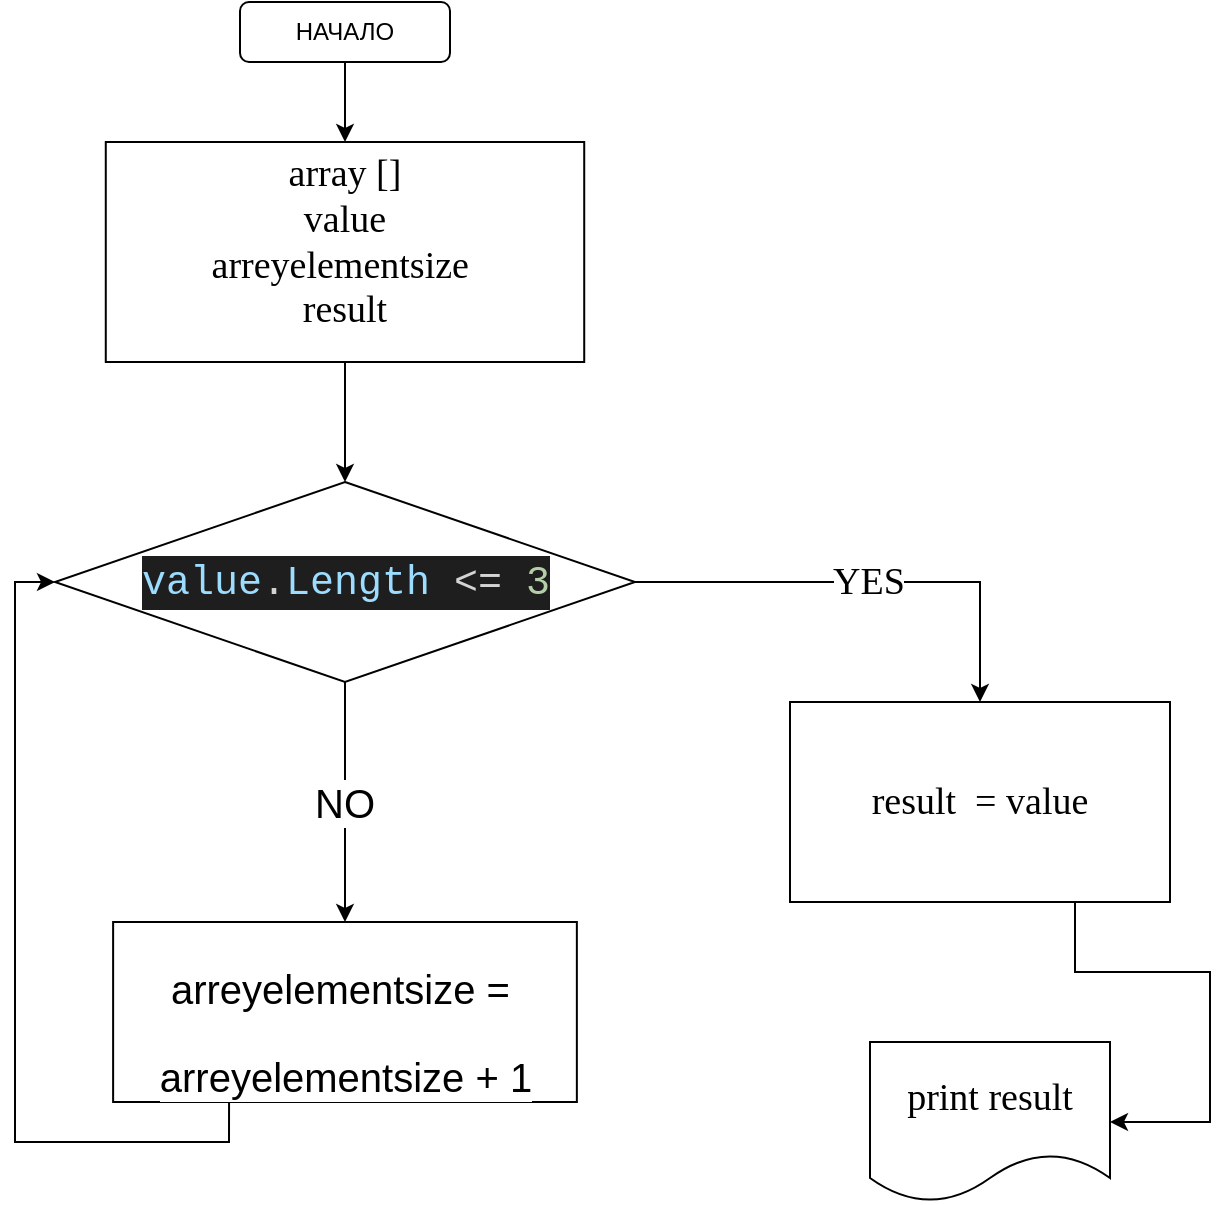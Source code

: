 <mxfile version="19.0.3" type="device"><diagram id="xx21fw73vtzJzWuBPbyS" name="Страница 1"><mxGraphModel dx="868" dy="553" grid="1" gridSize="10" guides="1" tooltips="1" connect="1" arrows="1" fold="1" page="1" pageScale="1" pageWidth="827" pageHeight="1169" background="#ffffff" math="0" shadow="0"><root><mxCell id="0"/><mxCell id="1" parent="0"/><mxCell id="fAtOJlfU69i2Fw0U-pH--13" value="NO" style="edgeStyle=orthogonalEdgeStyle;rounded=0;orthogonalLoop=1;jettySize=auto;html=1;exitX=0.5;exitY=1;exitDx=0;exitDy=0;entryX=0.5;entryY=0;entryDx=0;entryDy=0;fontSize=20;fontColor=#000000;" parent="1" source="fAtOJlfU69i2Fw0U-pH--1" target="fAtOJlfU69i2Fw0U-pH--12" edge="1"><mxGeometry relative="1" as="geometry"/></mxCell><mxCell id="fAtOJlfU69i2Fw0U-pH--19" value="YES&lt;br&gt;" style="edgeStyle=orthogonalEdgeStyle;rounded=0;orthogonalLoop=1;jettySize=auto;html=1;exitX=1;exitY=0.5;exitDx=0;exitDy=0;entryX=0.5;entryY=0;entryDx=0;entryDy=0;fontFamily=Times New Roman;fontSize=19;fontColor=#000000;" parent="1" source="fAtOJlfU69i2Fw0U-pH--1" target="fAtOJlfU69i2Fw0U-pH--18" edge="1"><mxGeometry relative="1" as="geometry"><Array as="points"><mxPoint x="675" y="300"/></Array></mxGeometry></mxCell><mxCell id="fAtOJlfU69i2Fw0U-pH--1" value="&lt;div style=&quot;color: rgb(212, 212, 212); background-color: rgb(30, 30, 30); font-family: Consolas, &amp;quot;Courier New&amp;quot;, monospace; font-size: 20px; line-height: 27px;&quot;&gt;&lt;span style=&quot;color: #9cdcfe;&quot;&gt;value&lt;/span&gt;.&lt;span style=&quot;color: #9cdcfe;&quot;&gt;Length&lt;/span&gt; &amp;lt;= &lt;span style=&quot;color: #b5cea8;&quot;&gt;3&lt;/span&gt;&lt;/div&gt;" style="rhombus;whiteSpace=wrap;html=1;" parent="1" vertex="1"><mxGeometry x="212.5" y="250" width="290" height="100" as="geometry"/></mxCell><mxCell id="fAtOJlfU69i2Fw0U-pH--11" style="edgeStyle=orthogonalEdgeStyle;rounded=0;orthogonalLoop=1;jettySize=auto;html=1;exitX=0.5;exitY=1;exitDx=0;exitDy=0;entryX=0.5;entryY=0;entryDx=0;entryDy=0;fontColor=#000000;" parent="1" source="fAtOJlfU69i2Fw0U-pH--9" target="fAtOJlfU69i2Fw0U-pH--10" edge="1"><mxGeometry relative="1" as="geometry"/></mxCell><mxCell id="fAtOJlfU69i2Fw0U-pH--9" value="НАЧАЛО" style="rounded=1;whiteSpace=wrap;html=1;labelBackgroundColor=#FFFFFF;fontColor=#000000;fillColor=#FFFFFF;" parent="1" vertex="1"><mxGeometry x="305" y="10" width="105" height="30" as="geometry"/></mxCell><mxCell id="fAtOJlfU69i2Fw0U-pH--17" style="edgeStyle=orthogonalEdgeStyle;rounded=0;orthogonalLoop=1;jettySize=auto;html=1;exitX=0.5;exitY=1;exitDx=0;exitDy=0;entryX=0.5;entryY=0;entryDx=0;entryDy=0;fontFamily=Times New Roman;fontSize=19;fontColor=#000000;" parent="1" source="fAtOJlfU69i2Fw0U-pH--10" target="fAtOJlfU69i2Fw0U-pH--1" edge="1"><mxGeometry relative="1" as="geometry"/></mxCell><mxCell id="fAtOJlfU69i2Fw0U-pH--10" value="array []&lt;br style=&quot;font-size: 19px;&quot;&gt;value&lt;br style=&quot;font-size: 19px;&quot;&gt;arreyelementsize&amp;nbsp;&lt;br&gt;result" style="rounded=0;whiteSpace=wrap;labelBackgroundColor=#FFFFFF;fontColor=#000000;fillColor=#FFFFFF;spacing=0;fontFamily=Times New Roman;html=1;fontSize=19;verticalAlign=top;" parent="1" vertex="1"><mxGeometry x="237.89" y="80" width="239.22" height="110" as="geometry"/></mxCell><mxCell id="fAtOJlfU69i2Fw0U-pH--16" style="edgeStyle=orthogonalEdgeStyle;rounded=0;orthogonalLoop=1;jettySize=auto;html=1;exitX=0.25;exitY=1;exitDx=0;exitDy=0;fontSize=20;fontColor=#000000;entryX=0;entryY=0.5;entryDx=0;entryDy=0;" parent="1" source="fAtOJlfU69i2Fw0U-pH--12" target="fAtOJlfU69i2Fw0U-pH--1" edge="1"><mxGeometry relative="1" as="geometry"><mxPoint x="199" y="390" as="targetPoint"/></mxGeometry></mxCell><mxCell id="fAtOJlfU69i2Fw0U-pH--12" value="&lt;p style=&quot;font-size: 20px;&quot;&gt;arreyelementsize =&amp;nbsp;&lt;/p&gt;&lt;span style=&quot;font-size: 20px;&quot;&gt;arreyelementsize + 1&lt;/span&gt;" style="rounded=0;whiteSpace=wrap;html=1;labelBackgroundColor=#FFFFFF;fontColor=#000000;fillColor=#FFFFFF;spacing=0;verticalAlign=bottom;" parent="1" vertex="1"><mxGeometry x="241.56" y="470" width="231.87" height="90" as="geometry"/></mxCell><mxCell id="fAtOJlfU69i2Fw0U-pH--23" style="edgeStyle=orthogonalEdgeStyle;rounded=0;orthogonalLoop=1;jettySize=auto;html=1;exitX=0.75;exitY=1;exitDx=0;exitDy=0;entryX=1;entryY=0.5;entryDx=0;entryDy=0;fontFamily=Times New Roman;fontSize=19;fontColor=#000000;" parent="1" source="fAtOJlfU69i2Fw0U-pH--18" target="fAtOJlfU69i2Fw0U-pH--20" edge="1"><mxGeometry relative="1" as="geometry"/></mxCell><mxCell id="fAtOJlfU69i2Fw0U-pH--18" value="result&amp;nbsp; = value" style="rounded=0;whiteSpace=wrap;html=1;labelBackgroundColor=#FFFFFF;fontFamily=Times New Roman;fontSize=19;fontColor=#000000;strokeColor=default;fillColor=#FFFFFF;" parent="1" vertex="1"><mxGeometry x="580" y="360" width="190" height="100" as="geometry"/></mxCell><mxCell id="fAtOJlfU69i2Fw0U-pH--20" value="print result" style="shape=document;whiteSpace=wrap;html=1;boundedLbl=1;rounded=0;labelBackgroundColor=#FFFFFF;fontFamily=Times New Roman;fontSize=19;fontColor=#000000;strokeColor=default;fillColor=#FFFFFF;" parent="1" vertex="1"><mxGeometry x="620" y="530" width="120" height="80" as="geometry"/></mxCell></root></mxGraphModel></diagram></mxfile>